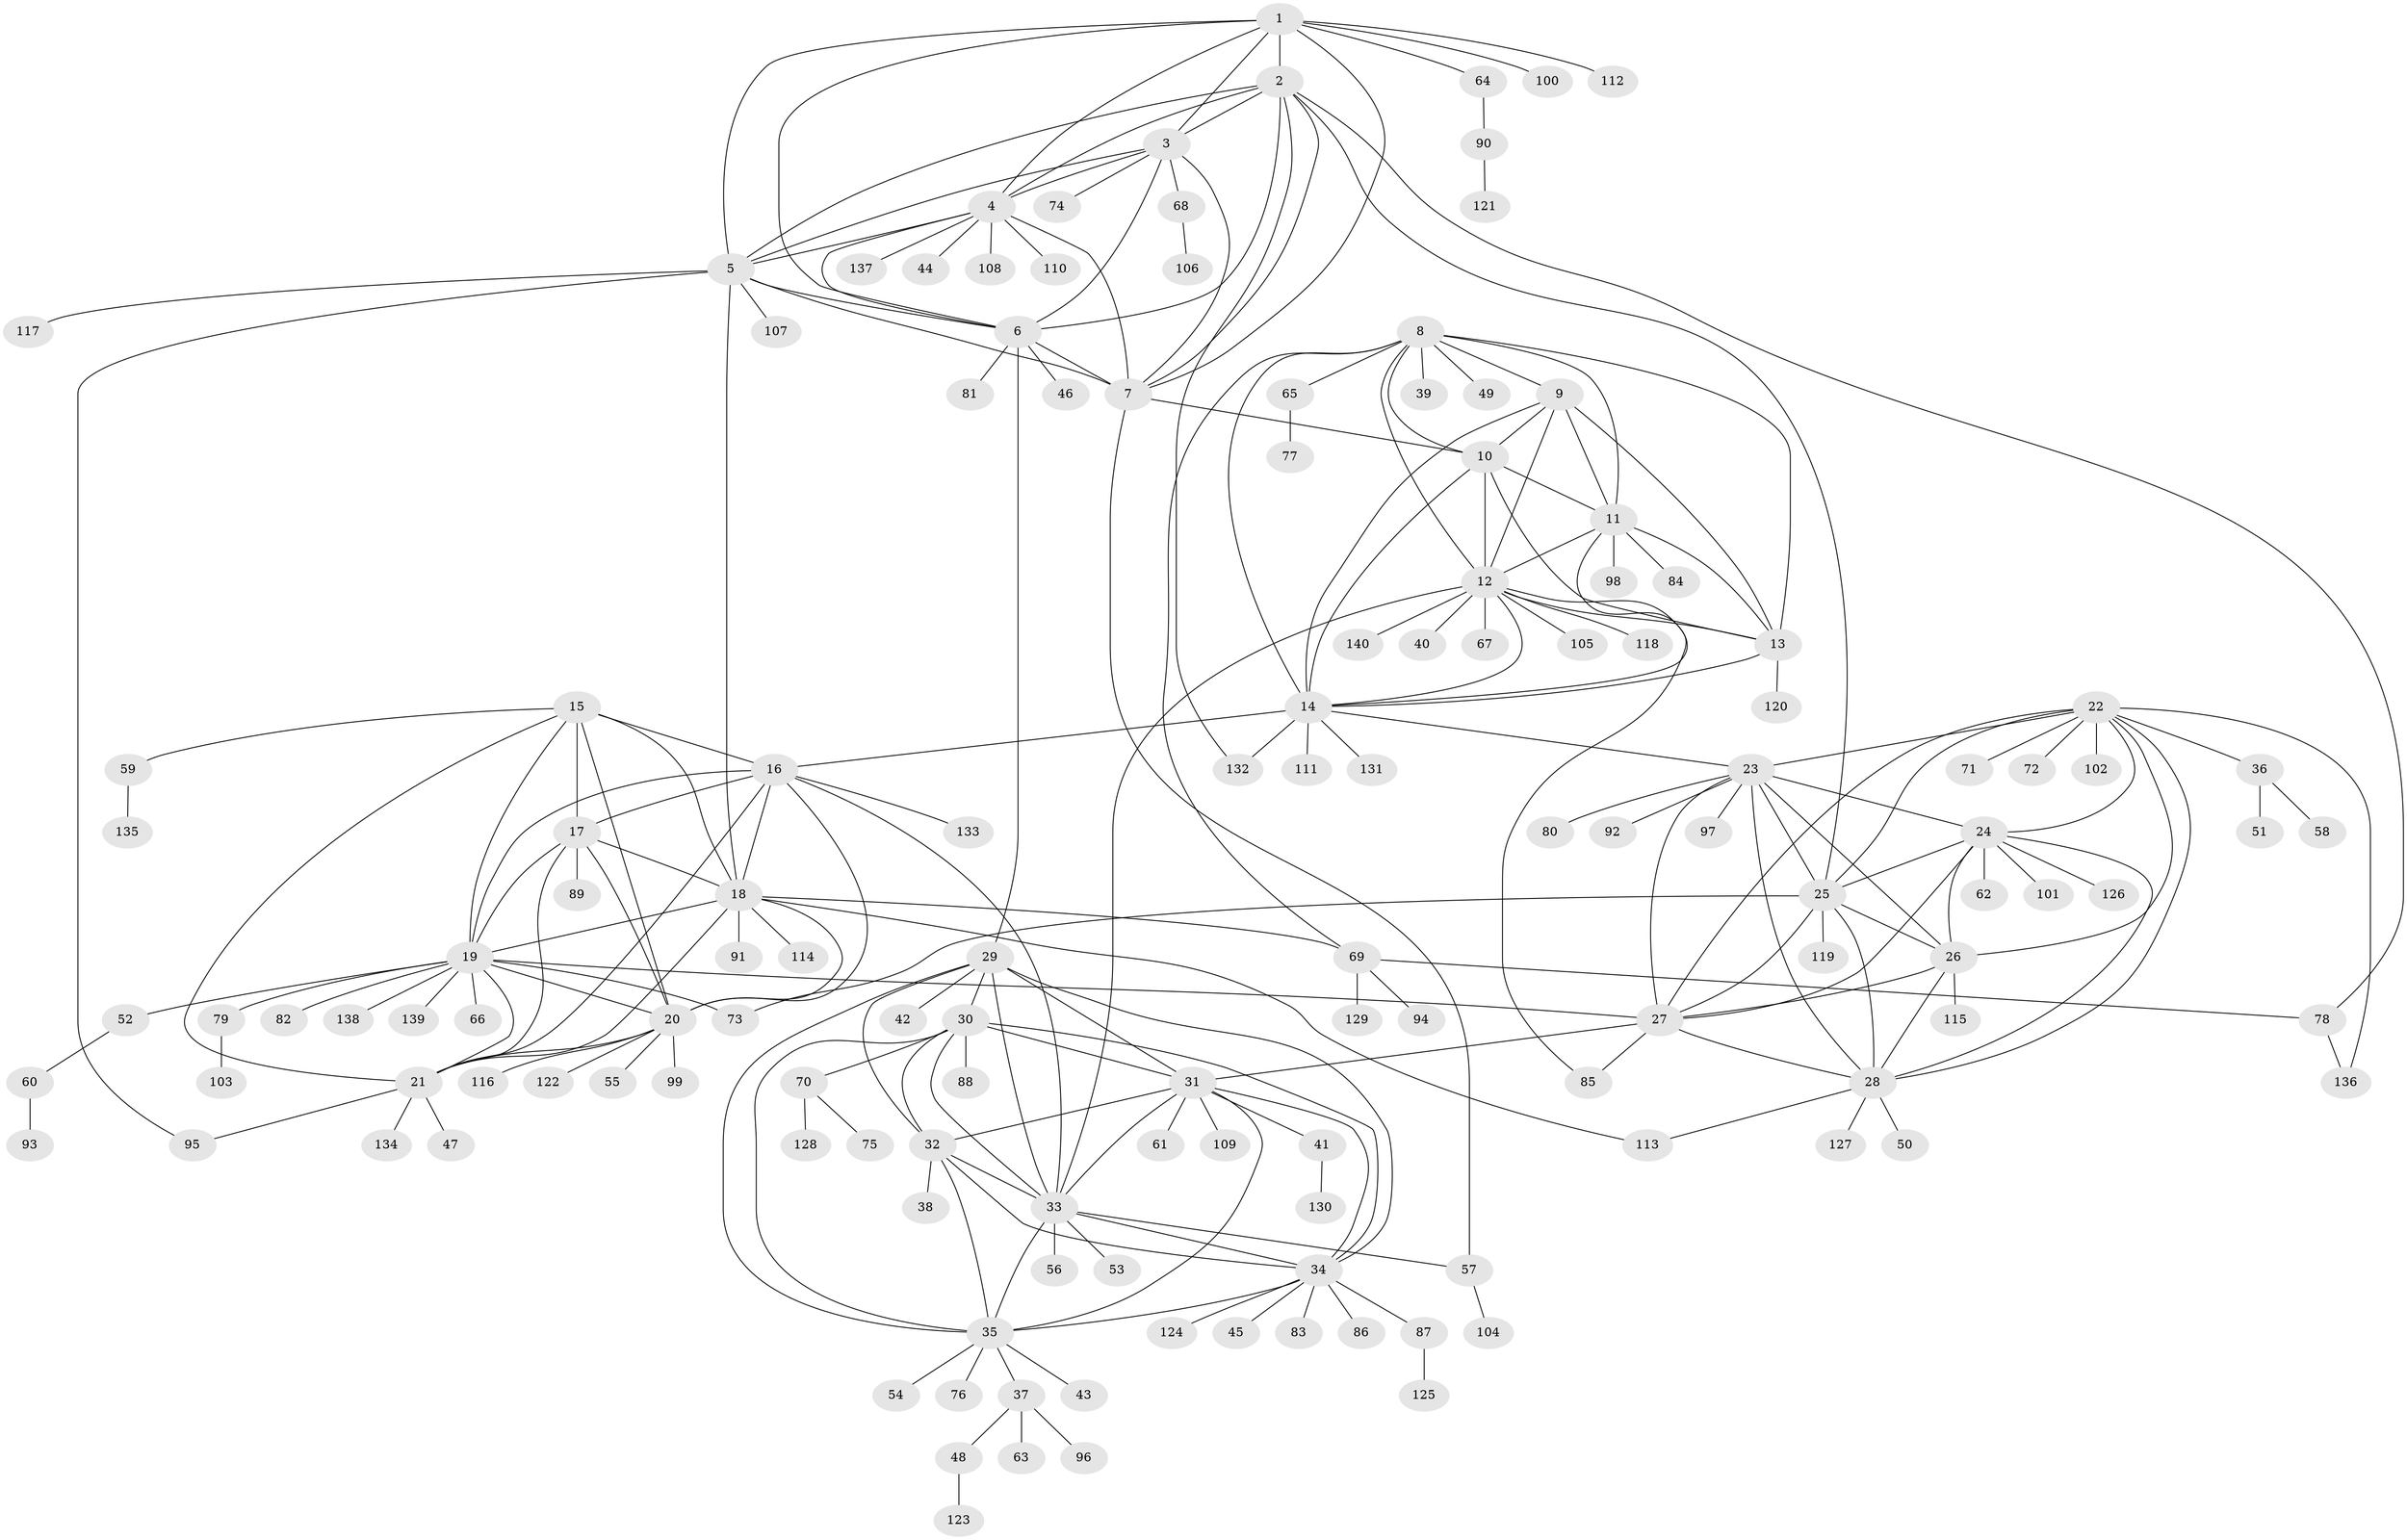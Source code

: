 // coarse degree distribution, {11: 0.037037037037037035, 9: 0.009259259259259259, 5: 0.027777777777777776, 7: 0.05555555555555555, 6: 0.05555555555555555, 8: 0.027777777777777776, 14: 0.009259259259259259, 12: 0.009259259259259259, 10: 0.018518518518518517, 2: 0.12037037037037036, 3: 0.018518518518518517, 1: 0.6111111111111112}
// Generated by graph-tools (version 1.1) at 2025/52/02/27/25 19:52:15]
// undirected, 140 vertices, 229 edges
graph export_dot {
graph [start="1"]
  node [color=gray90,style=filled];
  1;
  2;
  3;
  4;
  5;
  6;
  7;
  8;
  9;
  10;
  11;
  12;
  13;
  14;
  15;
  16;
  17;
  18;
  19;
  20;
  21;
  22;
  23;
  24;
  25;
  26;
  27;
  28;
  29;
  30;
  31;
  32;
  33;
  34;
  35;
  36;
  37;
  38;
  39;
  40;
  41;
  42;
  43;
  44;
  45;
  46;
  47;
  48;
  49;
  50;
  51;
  52;
  53;
  54;
  55;
  56;
  57;
  58;
  59;
  60;
  61;
  62;
  63;
  64;
  65;
  66;
  67;
  68;
  69;
  70;
  71;
  72;
  73;
  74;
  75;
  76;
  77;
  78;
  79;
  80;
  81;
  82;
  83;
  84;
  85;
  86;
  87;
  88;
  89;
  90;
  91;
  92;
  93;
  94;
  95;
  96;
  97;
  98;
  99;
  100;
  101;
  102;
  103;
  104;
  105;
  106;
  107;
  108;
  109;
  110;
  111;
  112;
  113;
  114;
  115;
  116;
  117;
  118;
  119;
  120;
  121;
  122;
  123;
  124;
  125;
  126;
  127;
  128;
  129;
  130;
  131;
  132;
  133;
  134;
  135;
  136;
  137;
  138;
  139;
  140;
  1 -- 2;
  1 -- 3;
  1 -- 4;
  1 -- 5;
  1 -- 6;
  1 -- 7;
  1 -- 64;
  1 -- 100;
  1 -- 112;
  2 -- 3;
  2 -- 4;
  2 -- 5;
  2 -- 6;
  2 -- 7;
  2 -- 25;
  2 -- 78;
  2 -- 132;
  3 -- 4;
  3 -- 5;
  3 -- 6;
  3 -- 7;
  3 -- 68;
  3 -- 74;
  4 -- 5;
  4 -- 6;
  4 -- 7;
  4 -- 44;
  4 -- 108;
  4 -- 110;
  4 -- 137;
  5 -- 6;
  5 -- 7;
  5 -- 18;
  5 -- 95;
  5 -- 107;
  5 -- 117;
  6 -- 7;
  6 -- 29;
  6 -- 46;
  6 -- 81;
  7 -- 10;
  7 -- 57;
  8 -- 9;
  8 -- 10;
  8 -- 11;
  8 -- 12;
  8 -- 13;
  8 -- 14;
  8 -- 39;
  8 -- 49;
  8 -- 65;
  8 -- 69;
  9 -- 10;
  9 -- 11;
  9 -- 12;
  9 -- 13;
  9 -- 14;
  10 -- 11;
  10 -- 12;
  10 -- 13;
  10 -- 14;
  11 -- 12;
  11 -- 13;
  11 -- 14;
  11 -- 84;
  11 -- 98;
  12 -- 13;
  12 -- 14;
  12 -- 33;
  12 -- 40;
  12 -- 67;
  12 -- 85;
  12 -- 105;
  12 -- 118;
  12 -- 140;
  13 -- 14;
  13 -- 120;
  14 -- 16;
  14 -- 23;
  14 -- 111;
  14 -- 131;
  14 -- 132;
  15 -- 16;
  15 -- 17;
  15 -- 18;
  15 -- 19;
  15 -- 20;
  15 -- 21;
  15 -- 59;
  16 -- 17;
  16 -- 18;
  16 -- 19;
  16 -- 20;
  16 -- 21;
  16 -- 33;
  16 -- 133;
  17 -- 18;
  17 -- 19;
  17 -- 20;
  17 -- 21;
  17 -- 89;
  18 -- 19;
  18 -- 20;
  18 -- 21;
  18 -- 69;
  18 -- 91;
  18 -- 113;
  18 -- 114;
  19 -- 20;
  19 -- 21;
  19 -- 27;
  19 -- 52;
  19 -- 66;
  19 -- 73;
  19 -- 79;
  19 -- 82;
  19 -- 138;
  19 -- 139;
  20 -- 21;
  20 -- 55;
  20 -- 99;
  20 -- 116;
  20 -- 122;
  21 -- 47;
  21 -- 95;
  21 -- 134;
  22 -- 23;
  22 -- 24;
  22 -- 25;
  22 -- 26;
  22 -- 27;
  22 -- 28;
  22 -- 36;
  22 -- 71;
  22 -- 72;
  22 -- 102;
  22 -- 136;
  23 -- 24;
  23 -- 25;
  23 -- 26;
  23 -- 27;
  23 -- 28;
  23 -- 80;
  23 -- 92;
  23 -- 97;
  24 -- 25;
  24 -- 26;
  24 -- 27;
  24 -- 28;
  24 -- 62;
  24 -- 101;
  24 -- 126;
  25 -- 26;
  25 -- 27;
  25 -- 28;
  25 -- 73;
  25 -- 119;
  26 -- 27;
  26 -- 28;
  26 -- 115;
  27 -- 28;
  27 -- 31;
  27 -- 85;
  28 -- 50;
  28 -- 113;
  28 -- 127;
  29 -- 30;
  29 -- 31;
  29 -- 32;
  29 -- 33;
  29 -- 34;
  29 -- 35;
  29 -- 42;
  30 -- 31;
  30 -- 32;
  30 -- 33;
  30 -- 34;
  30 -- 35;
  30 -- 70;
  30 -- 88;
  31 -- 32;
  31 -- 33;
  31 -- 34;
  31 -- 35;
  31 -- 41;
  31 -- 61;
  31 -- 109;
  32 -- 33;
  32 -- 34;
  32 -- 35;
  32 -- 38;
  33 -- 34;
  33 -- 35;
  33 -- 53;
  33 -- 56;
  33 -- 57;
  34 -- 35;
  34 -- 45;
  34 -- 83;
  34 -- 86;
  34 -- 87;
  34 -- 124;
  35 -- 37;
  35 -- 43;
  35 -- 54;
  35 -- 76;
  36 -- 51;
  36 -- 58;
  37 -- 48;
  37 -- 63;
  37 -- 96;
  41 -- 130;
  48 -- 123;
  52 -- 60;
  57 -- 104;
  59 -- 135;
  60 -- 93;
  64 -- 90;
  65 -- 77;
  68 -- 106;
  69 -- 78;
  69 -- 94;
  69 -- 129;
  70 -- 75;
  70 -- 128;
  78 -- 136;
  79 -- 103;
  87 -- 125;
  90 -- 121;
}
